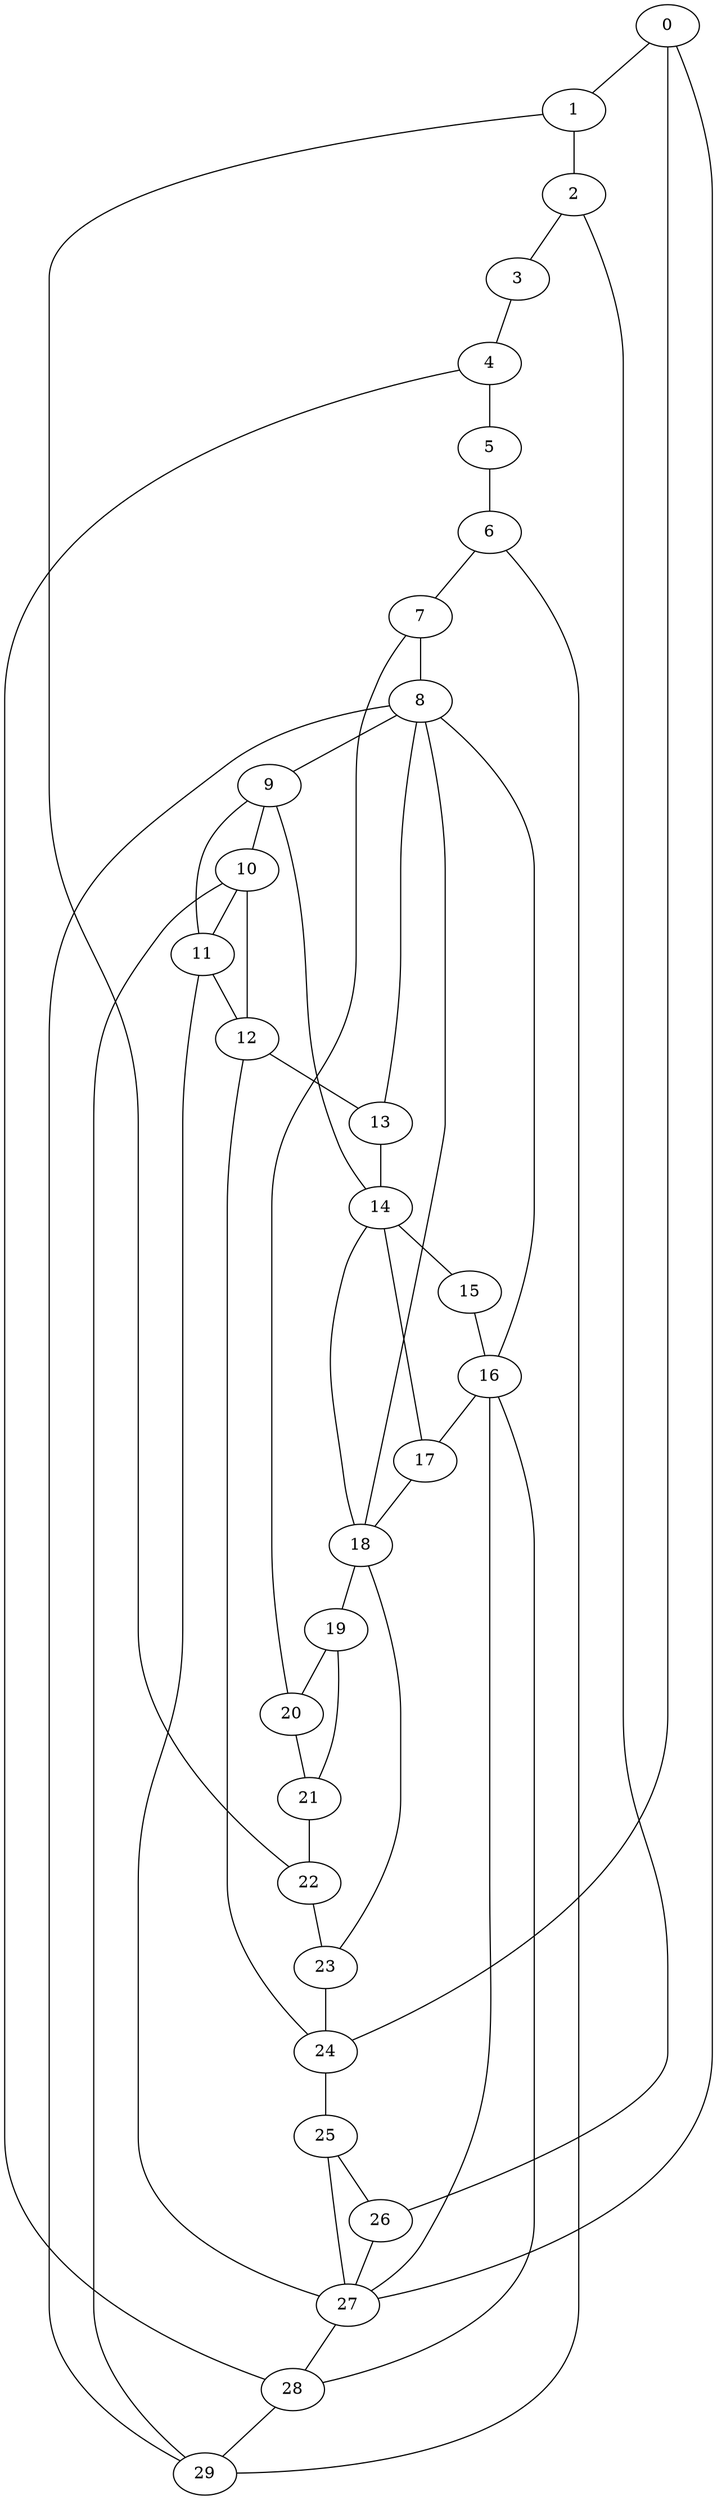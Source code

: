 
graph graphname {
    0 -- 1
0 -- 27
0 -- 24
1 -- 2
1 -- 22
2 -- 3
2 -- 26
3 -- 4
4 -- 5
4 -- 28
5 -- 6
6 -- 7
6 -- 29
7 -- 8
7 -- 20
8 -- 9
8 -- 13
8 -- 29
8 -- 16
8 -- 18
9 -- 10
9 -- 11
9 -- 14
10 -- 11
10 -- 12
10 -- 29
11 -- 12
11 -- 27
12 -- 13
12 -- 24
13 -- 14
14 -- 15
14 -- 17
14 -- 18
15 -- 16
16 -- 17
16 -- 28
16 -- 27
17 -- 18
18 -- 19
18 -- 23
19 -- 20
19 -- 21
20 -- 21
21 -- 22
22 -- 23
23 -- 24
24 -- 25
25 -- 26
25 -- 27
26 -- 27
27 -- 28
28 -- 29

}
